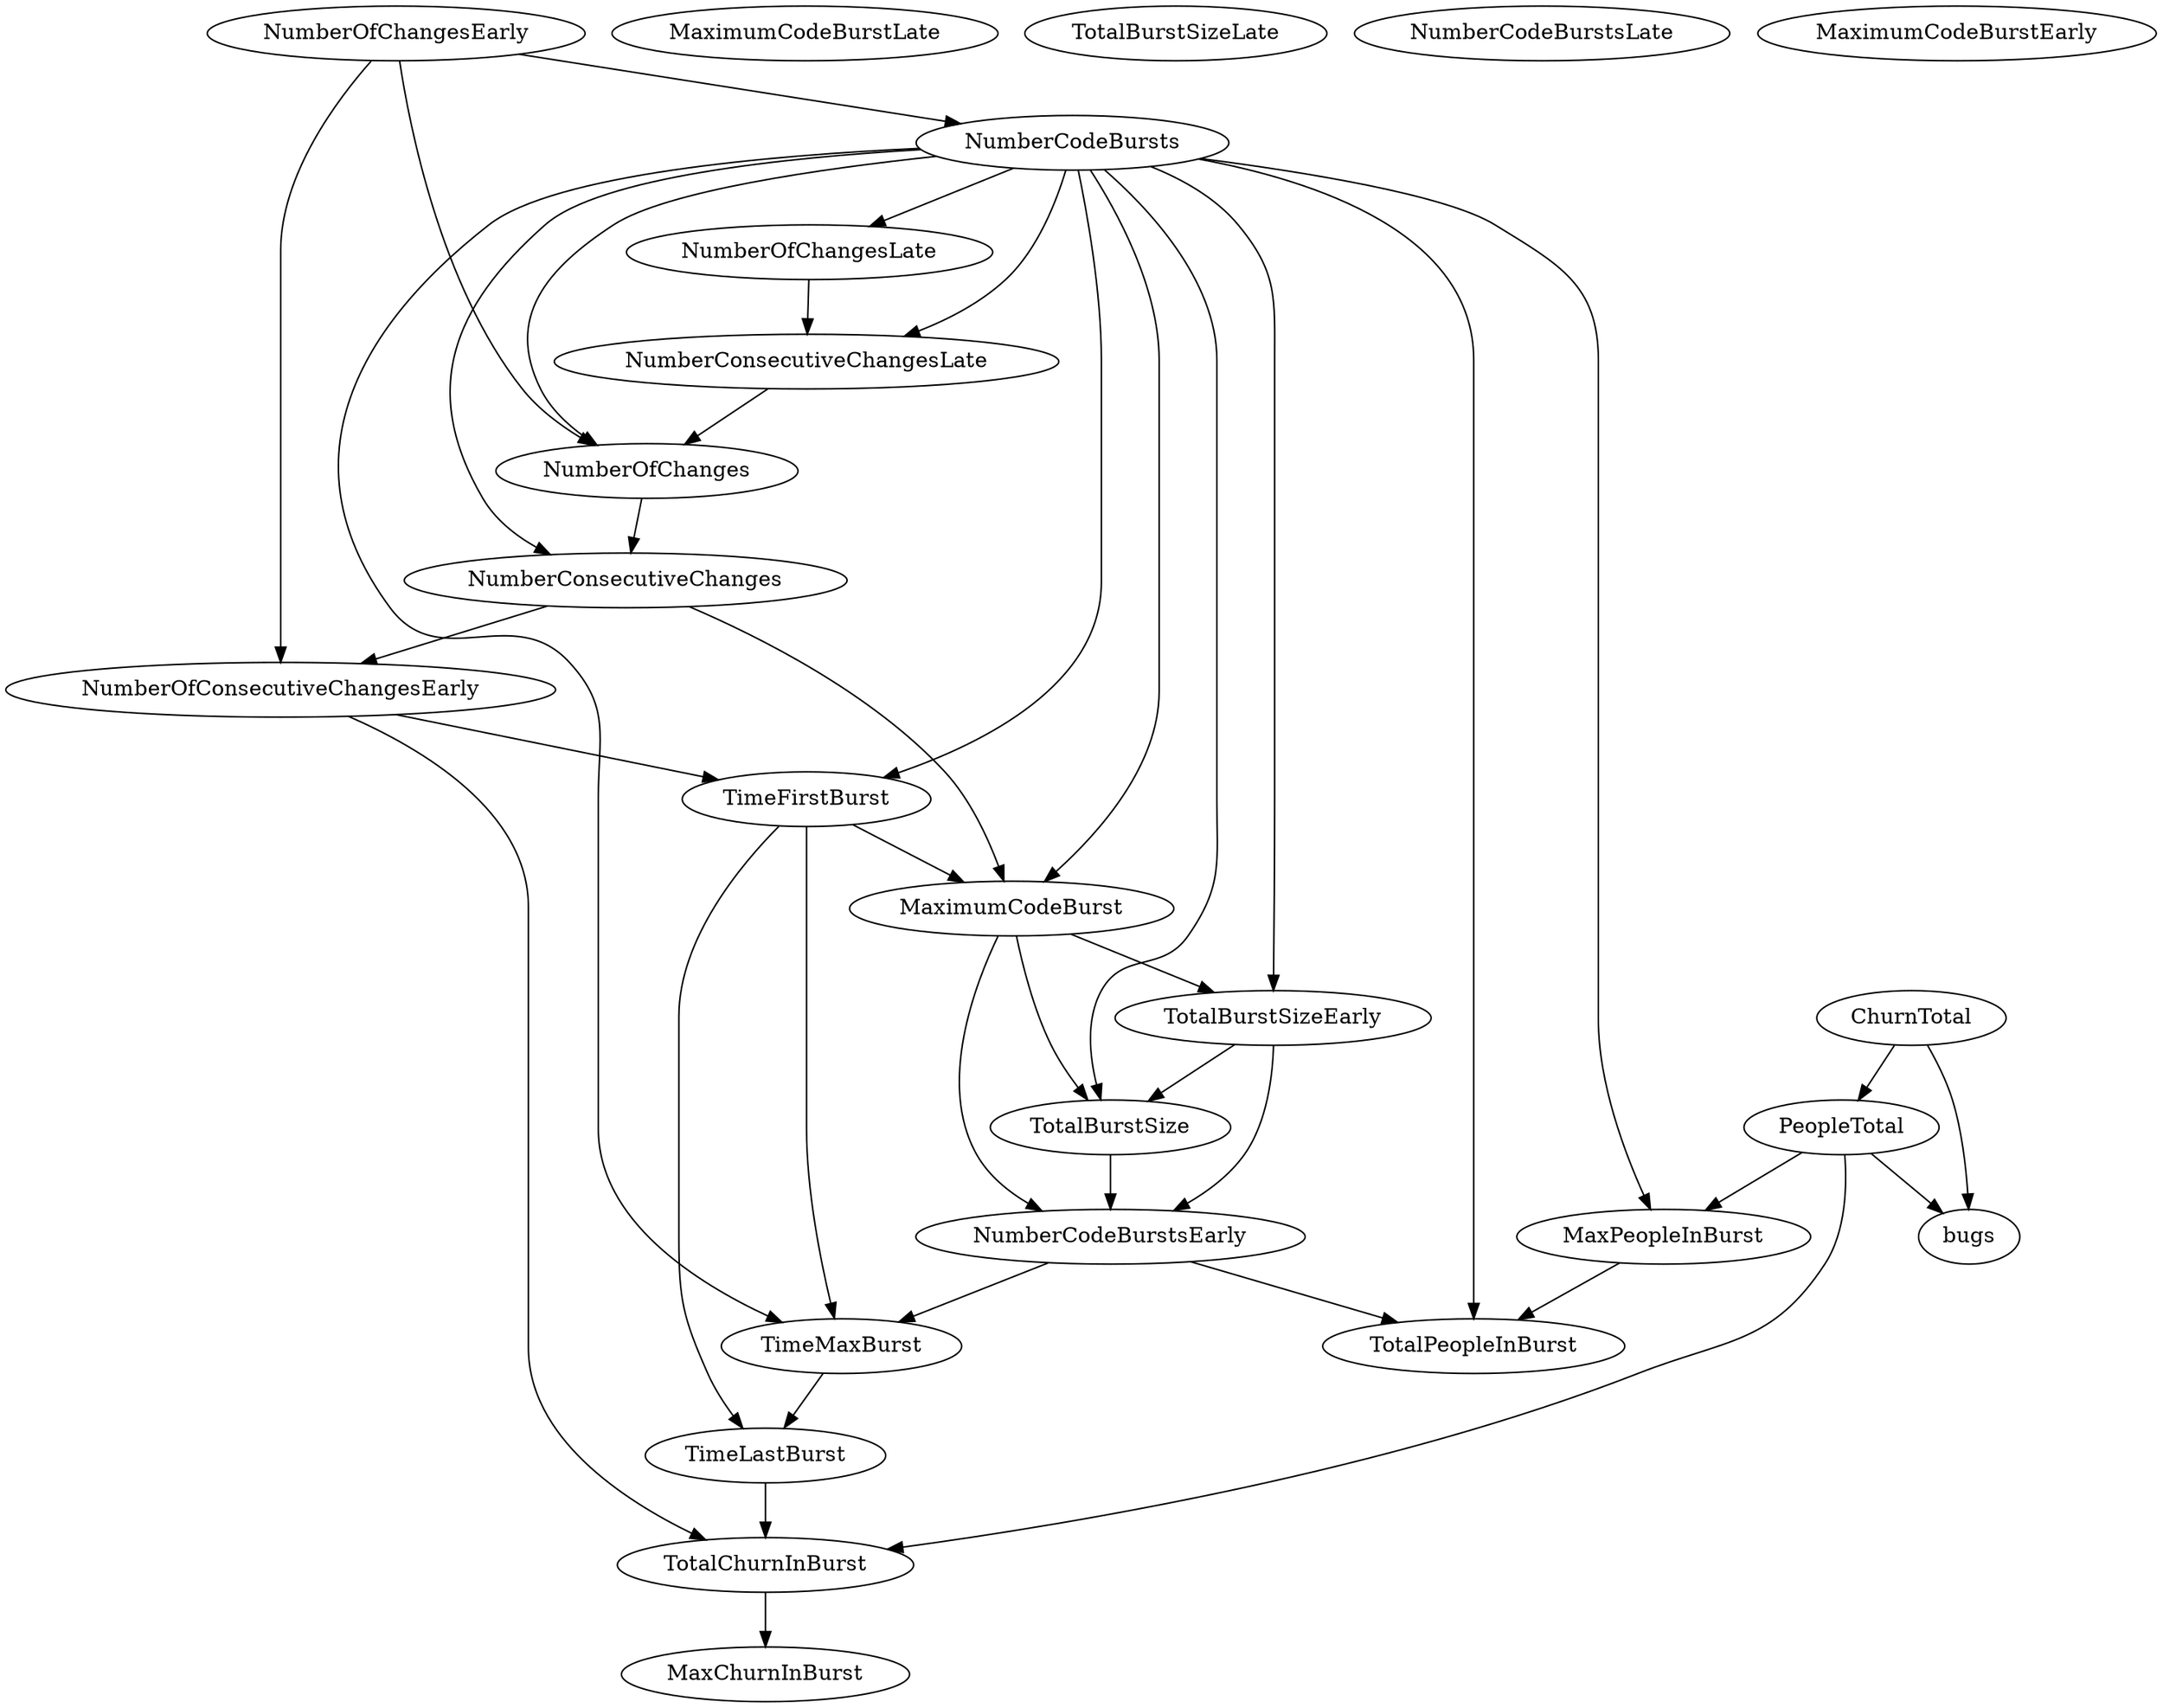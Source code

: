 digraph {
   TotalPeopleInBurst;
   MaximumCodeBurstLate;
   NumberOfChanges;
   MaxPeopleInBurst;
   TotalBurstSizeLate;
   NumberCodeBurstsLate;
   NumberOfChangesLate;
   NumberOfChangesEarly;
   MaxChurnInBurst;
   MaximumCodeBurstEarly;
   NumberCodeBurstsEarly;
   TimeFirstBurst;
   TotalChurnInBurst;
   ChurnTotal;
   MaximumCodeBurst;
   NumberOfConsecutiveChangesEarly;
   NumberConsecutiveChangesLate;
   TotalBurstSizeEarly;
   TotalBurstSize;
   TimeMaxBurst;
   NumberConsecutiveChanges;
   TimeLastBurst;
   NumberCodeBursts;
   PeopleTotal;
   bugs;
   NumberOfChanges -> NumberConsecutiveChanges;
   MaxPeopleInBurst -> TotalPeopleInBurst;
   NumberOfChangesLate -> NumberConsecutiveChangesLate;
   NumberOfChangesEarly -> NumberOfChanges;
   NumberOfChangesEarly -> NumberOfConsecutiveChangesEarly;
   NumberOfChangesEarly -> NumberCodeBursts;
   NumberCodeBurstsEarly -> TotalPeopleInBurst;
   NumberCodeBurstsEarly -> TimeMaxBurst;
   TimeFirstBurst -> MaximumCodeBurst;
   TimeFirstBurst -> TimeMaxBurst;
   TimeFirstBurst -> TimeLastBurst;
   TotalChurnInBurst -> MaxChurnInBurst;
   ChurnTotal -> PeopleTotal;
   ChurnTotal -> bugs;
   MaximumCodeBurst -> NumberCodeBurstsEarly;
   MaximumCodeBurst -> TotalBurstSizeEarly;
   MaximumCodeBurst -> TotalBurstSize;
   NumberOfConsecutiveChangesEarly -> TimeFirstBurst;
   NumberOfConsecutiveChangesEarly -> TotalChurnInBurst;
   NumberConsecutiveChangesLate -> NumberOfChanges;
   TotalBurstSizeEarly -> NumberCodeBurstsEarly;
   TotalBurstSizeEarly -> TotalBurstSize;
   TotalBurstSize -> NumberCodeBurstsEarly;
   TimeMaxBurst -> TimeLastBurst;
   NumberConsecutiveChanges -> MaximumCodeBurst;
   NumberConsecutiveChanges -> NumberOfConsecutiveChangesEarly;
   TimeLastBurst -> TotalChurnInBurst;
   NumberCodeBursts -> TotalPeopleInBurst;
   NumberCodeBursts -> NumberOfChanges;
   NumberCodeBursts -> MaxPeopleInBurst;
   NumberCodeBursts -> NumberOfChangesLate;
   NumberCodeBursts -> TimeFirstBurst;
   NumberCodeBursts -> MaximumCodeBurst;
   NumberCodeBursts -> NumberConsecutiveChangesLate;
   NumberCodeBursts -> TotalBurstSizeEarly;
   NumberCodeBursts -> TotalBurstSize;
   NumberCodeBursts -> TimeMaxBurst;
   NumberCodeBursts -> NumberConsecutiveChanges;
   PeopleTotal -> MaxPeopleInBurst;
   PeopleTotal -> TotalChurnInBurst;
   PeopleTotal -> bugs;
}
